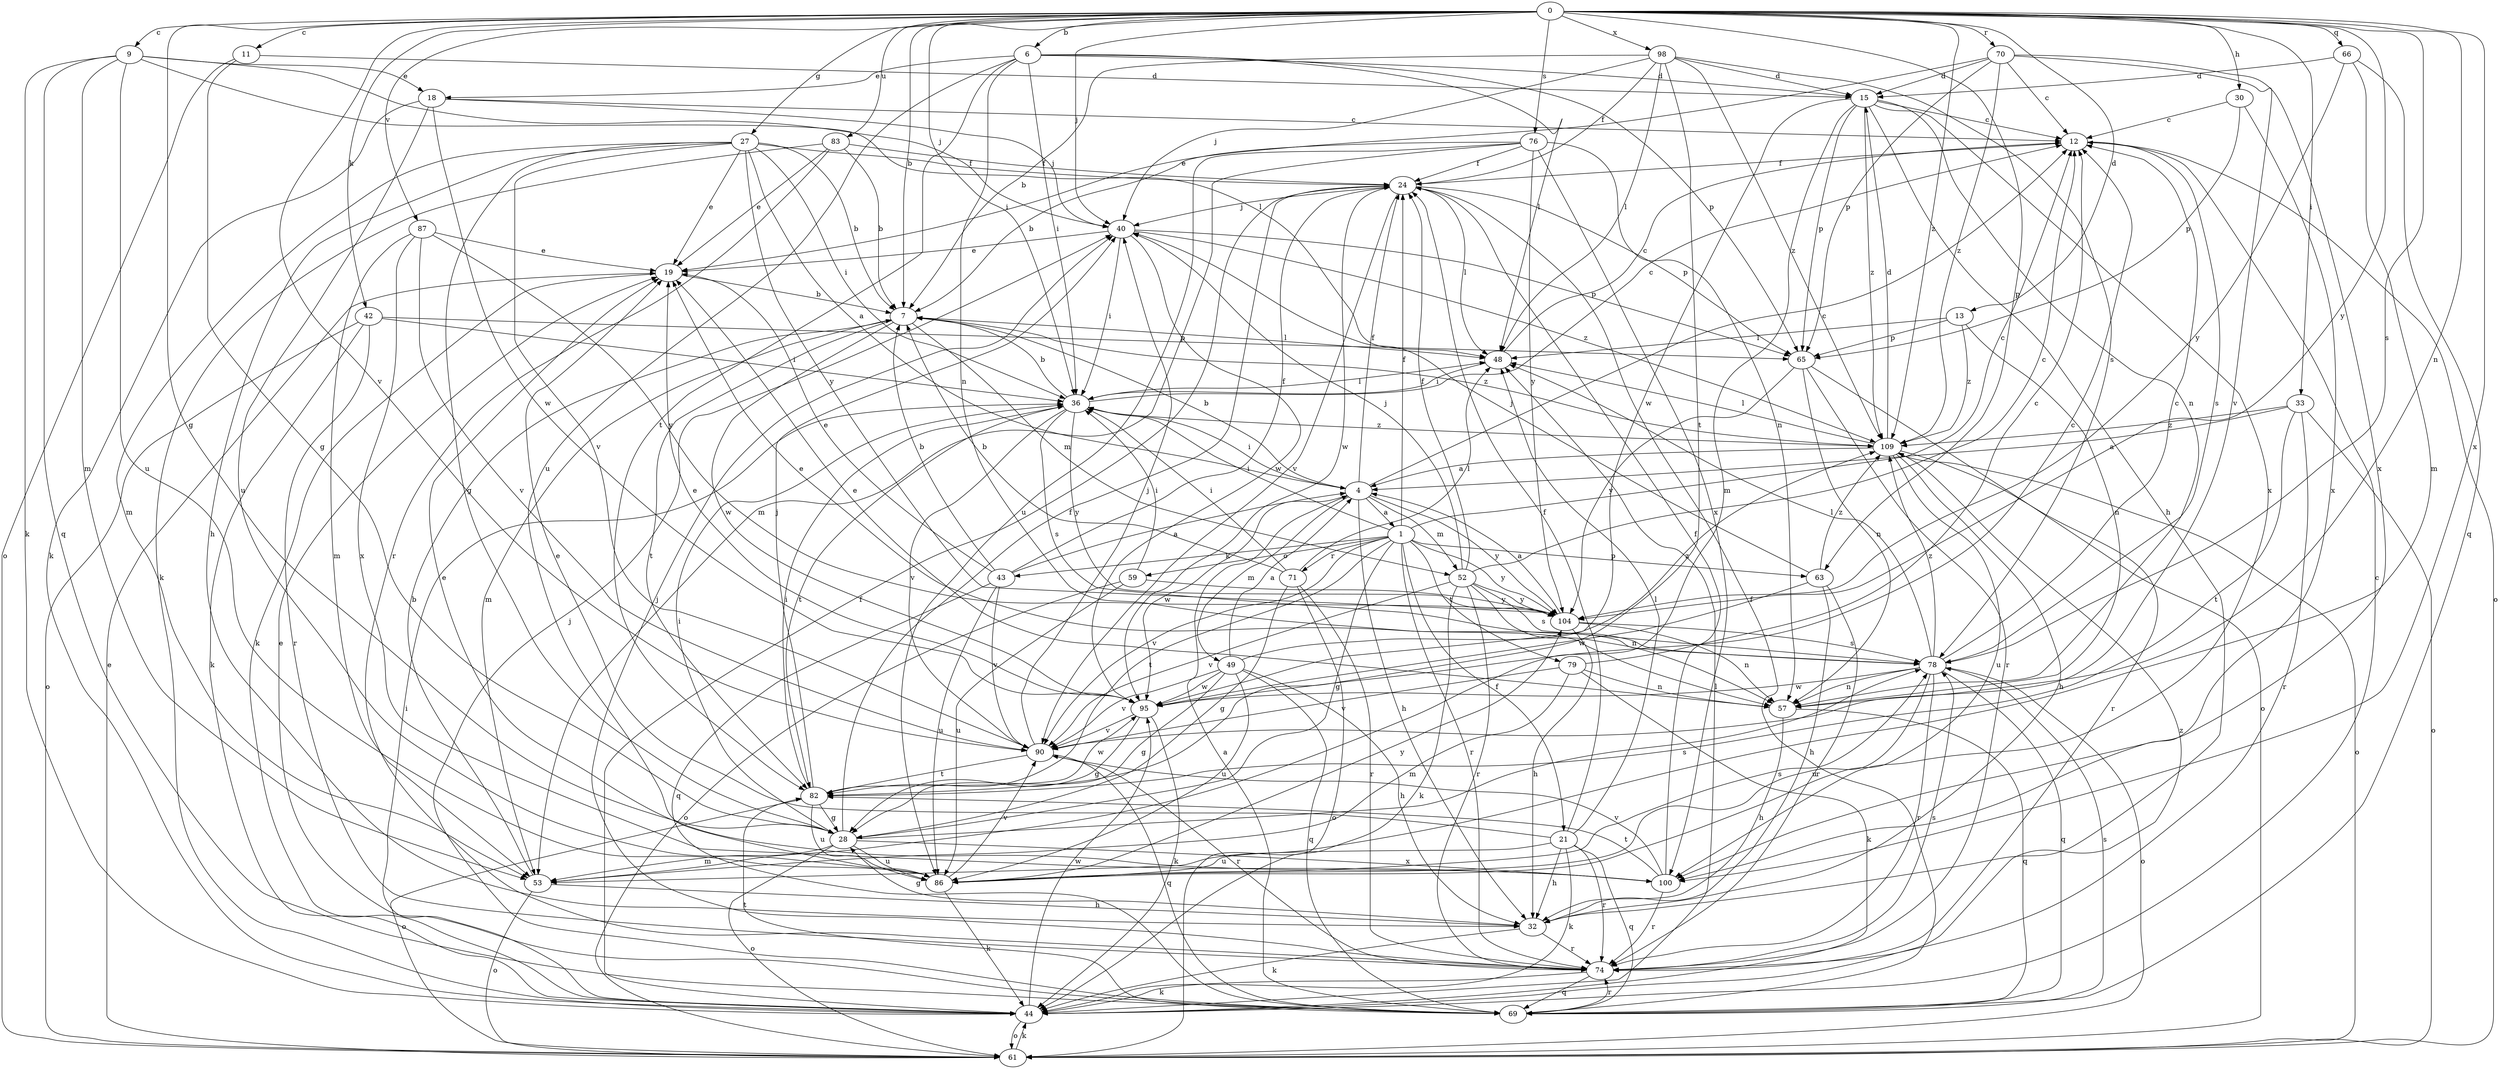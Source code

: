 strict digraph  {
0;
1;
4;
6;
7;
9;
11;
12;
13;
15;
18;
19;
21;
24;
27;
28;
30;
32;
33;
36;
40;
42;
43;
44;
48;
49;
52;
53;
57;
59;
61;
63;
65;
66;
69;
70;
71;
74;
76;
78;
79;
82;
83;
86;
87;
90;
95;
98;
100;
104;
109;
0 -> 6  [label=b];
0 -> 7  [label=b];
0 -> 9  [label=c];
0 -> 11  [label=c];
0 -> 13  [label=d];
0 -> 27  [label=g];
0 -> 28  [label=g];
0 -> 30  [label=h];
0 -> 33  [label=i];
0 -> 36  [label=i];
0 -> 40  [label=j];
0 -> 42  [label=k];
0 -> 57  [label=n];
0 -> 63  [label=p];
0 -> 66  [label=q];
0 -> 70  [label=r];
0 -> 76  [label=s];
0 -> 78  [label=s];
0 -> 83  [label=u];
0 -> 87  [label=v];
0 -> 90  [label=v];
0 -> 98  [label=x];
0 -> 100  [label=x];
0 -> 104  [label=y];
0 -> 109  [label=z];
1 -> 12  [label=c];
1 -> 21  [label=f];
1 -> 24  [label=f];
1 -> 28  [label=g];
1 -> 36  [label=i];
1 -> 43  [label=k];
1 -> 59  [label=o];
1 -> 63  [label=p];
1 -> 71  [label=r];
1 -> 74  [label=r];
1 -> 79  [label=t];
1 -> 82  [label=t];
1 -> 90  [label=v];
1 -> 104  [label=y];
4 -> 1  [label=a];
4 -> 7  [label=b];
4 -> 12  [label=c];
4 -> 24  [label=f];
4 -> 32  [label=h];
4 -> 36  [label=i];
4 -> 49  [label=m];
4 -> 52  [label=m];
4 -> 95  [label=w];
4 -> 104  [label=y];
6 -> 15  [label=d];
6 -> 18  [label=e];
6 -> 36  [label=i];
6 -> 48  [label=l];
6 -> 57  [label=n];
6 -> 65  [label=p];
6 -> 82  [label=t];
6 -> 86  [label=u];
7 -> 48  [label=l];
7 -> 52  [label=m];
7 -> 53  [label=m];
7 -> 82  [label=t];
7 -> 95  [label=w];
7 -> 109  [label=z];
9 -> 18  [label=e];
9 -> 40  [label=j];
9 -> 44  [label=k];
9 -> 48  [label=l];
9 -> 53  [label=m];
9 -> 69  [label=q];
9 -> 86  [label=u];
11 -> 15  [label=d];
11 -> 28  [label=g];
11 -> 61  [label=o];
12 -> 24  [label=f];
12 -> 61  [label=o];
12 -> 78  [label=s];
13 -> 48  [label=l];
13 -> 57  [label=n];
13 -> 65  [label=p];
13 -> 109  [label=z];
15 -> 12  [label=c];
15 -> 32  [label=h];
15 -> 53  [label=m];
15 -> 57  [label=n];
15 -> 65  [label=p];
15 -> 95  [label=w];
15 -> 100  [label=x];
15 -> 109  [label=z];
18 -> 12  [label=c];
18 -> 40  [label=j];
18 -> 44  [label=k];
18 -> 86  [label=u];
18 -> 95  [label=w];
19 -> 7  [label=b];
19 -> 44  [label=k];
21 -> 19  [label=e];
21 -> 24  [label=f];
21 -> 32  [label=h];
21 -> 44  [label=k];
21 -> 48  [label=l];
21 -> 69  [label=q];
21 -> 74  [label=r];
21 -> 86  [label=u];
24 -> 40  [label=j];
24 -> 48  [label=l];
24 -> 65  [label=p];
24 -> 90  [label=v];
24 -> 95  [label=w];
27 -> 4  [label=a];
27 -> 7  [label=b];
27 -> 19  [label=e];
27 -> 24  [label=f];
27 -> 28  [label=g];
27 -> 32  [label=h];
27 -> 36  [label=i];
27 -> 53  [label=m];
27 -> 90  [label=v];
27 -> 104  [label=y];
28 -> 24  [label=f];
28 -> 36  [label=i];
28 -> 53  [label=m];
28 -> 61  [label=o];
28 -> 78  [label=s];
28 -> 86  [label=u];
28 -> 100  [label=x];
30 -> 12  [label=c];
30 -> 65  [label=p];
30 -> 100  [label=x];
32 -> 28  [label=g];
32 -> 44  [label=k];
32 -> 74  [label=r];
33 -> 4  [label=a];
33 -> 61  [label=o];
33 -> 74  [label=r];
33 -> 82  [label=t];
33 -> 109  [label=z];
36 -> 7  [label=b];
36 -> 12  [label=c];
36 -> 48  [label=l];
36 -> 78  [label=s];
36 -> 82  [label=t];
36 -> 90  [label=v];
36 -> 104  [label=y];
36 -> 109  [label=z];
40 -> 19  [label=e];
40 -> 36  [label=i];
40 -> 65  [label=p];
40 -> 95  [label=w];
40 -> 109  [label=z];
42 -> 36  [label=i];
42 -> 44  [label=k];
42 -> 61  [label=o];
42 -> 65  [label=p];
42 -> 74  [label=r];
43 -> 4  [label=a];
43 -> 7  [label=b];
43 -> 19  [label=e];
43 -> 24  [label=f];
43 -> 69  [label=q];
43 -> 86  [label=u];
43 -> 90  [label=v];
44 -> 12  [label=c];
44 -> 24  [label=f];
44 -> 36  [label=i];
44 -> 48  [label=l];
44 -> 61  [label=o];
44 -> 95  [label=w];
44 -> 109  [label=z];
48 -> 12  [label=c];
48 -> 36  [label=i];
49 -> 4  [label=a];
49 -> 28  [label=g];
49 -> 32  [label=h];
49 -> 69  [label=q];
49 -> 86  [label=u];
49 -> 90  [label=v];
49 -> 95  [label=w];
49 -> 109  [label=z];
52 -> 12  [label=c];
52 -> 24  [label=f];
52 -> 40  [label=j];
52 -> 44  [label=k];
52 -> 57  [label=n];
52 -> 74  [label=r];
52 -> 78  [label=s];
52 -> 90  [label=v];
52 -> 104  [label=y];
53 -> 7  [label=b];
53 -> 32  [label=h];
53 -> 61  [label=o];
57 -> 19  [label=e];
57 -> 32  [label=h];
57 -> 69  [label=q];
59 -> 36  [label=i];
59 -> 61  [label=o];
59 -> 86  [label=u];
59 -> 104  [label=y];
61 -> 19  [label=e];
61 -> 44  [label=k];
63 -> 32  [label=h];
63 -> 40  [label=j];
63 -> 74  [label=r];
63 -> 95  [label=w];
63 -> 109  [label=z];
65 -> 57  [label=n];
65 -> 61  [label=o];
65 -> 74  [label=r];
65 -> 104  [label=y];
66 -> 15  [label=d];
66 -> 53  [label=m];
66 -> 69  [label=q];
66 -> 104  [label=y];
69 -> 4  [label=a];
69 -> 19  [label=e];
69 -> 24  [label=f];
69 -> 40  [label=j];
69 -> 74  [label=r];
69 -> 78  [label=s];
69 -> 82  [label=t];
70 -> 12  [label=c];
70 -> 15  [label=d];
70 -> 19  [label=e];
70 -> 65  [label=p];
70 -> 90  [label=v];
70 -> 100  [label=x];
70 -> 109  [label=z];
71 -> 7  [label=b];
71 -> 28  [label=g];
71 -> 36  [label=i];
71 -> 48  [label=l];
71 -> 61  [label=o];
71 -> 74  [label=r];
74 -> 40  [label=j];
74 -> 44  [label=k];
74 -> 69  [label=q];
74 -> 78  [label=s];
76 -> 7  [label=b];
76 -> 24  [label=f];
76 -> 53  [label=m];
76 -> 57  [label=n];
76 -> 86  [label=u];
76 -> 100  [label=x];
76 -> 104  [label=y];
78 -> 12  [label=c];
78 -> 19  [label=e];
78 -> 48  [label=l];
78 -> 57  [label=n];
78 -> 61  [label=o];
78 -> 69  [label=q];
78 -> 74  [label=r];
78 -> 86  [label=u];
78 -> 95  [label=w];
78 -> 109  [label=z];
79 -> 12  [label=c];
79 -> 44  [label=k];
79 -> 53  [label=m];
79 -> 57  [label=n];
79 -> 90  [label=v];
82 -> 28  [label=g];
82 -> 36  [label=i];
82 -> 40  [label=j];
82 -> 61  [label=o];
82 -> 86  [label=u];
82 -> 95  [label=w];
83 -> 7  [label=b];
83 -> 19  [label=e];
83 -> 24  [label=f];
83 -> 44  [label=k];
83 -> 74  [label=r];
86 -> 44  [label=k];
86 -> 78  [label=s];
86 -> 90  [label=v];
86 -> 104  [label=y];
87 -> 19  [label=e];
87 -> 53  [label=m];
87 -> 90  [label=v];
87 -> 100  [label=x];
87 -> 104  [label=y];
90 -> 40  [label=j];
90 -> 69  [label=q];
90 -> 74  [label=r];
90 -> 82  [label=t];
95 -> 12  [label=c];
95 -> 19  [label=e];
95 -> 28  [label=g];
95 -> 44  [label=k];
95 -> 90  [label=v];
98 -> 7  [label=b];
98 -> 15  [label=d];
98 -> 24  [label=f];
98 -> 40  [label=j];
98 -> 48  [label=l];
98 -> 78  [label=s];
98 -> 82  [label=t];
98 -> 109  [label=z];
100 -> 19  [label=e];
100 -> 24  [label=f];
100 -> 74  [label=r];
100 -> 82  [label=t];
100 -> 90  [label=v];
104 -> 4  [label=a];
104 -> 32  [label=h];
104 -> 57  [label=n];
104 -> 78  [label=s];
109 -> 4  [label=a];
109 -> 15  [label=d];
109 -> 32  [label=h];
109 -> 48  [label=l];
109 -> 61  [label=o];
109 -> 74  [label=r];
109 -> 86  [label=u];
}
